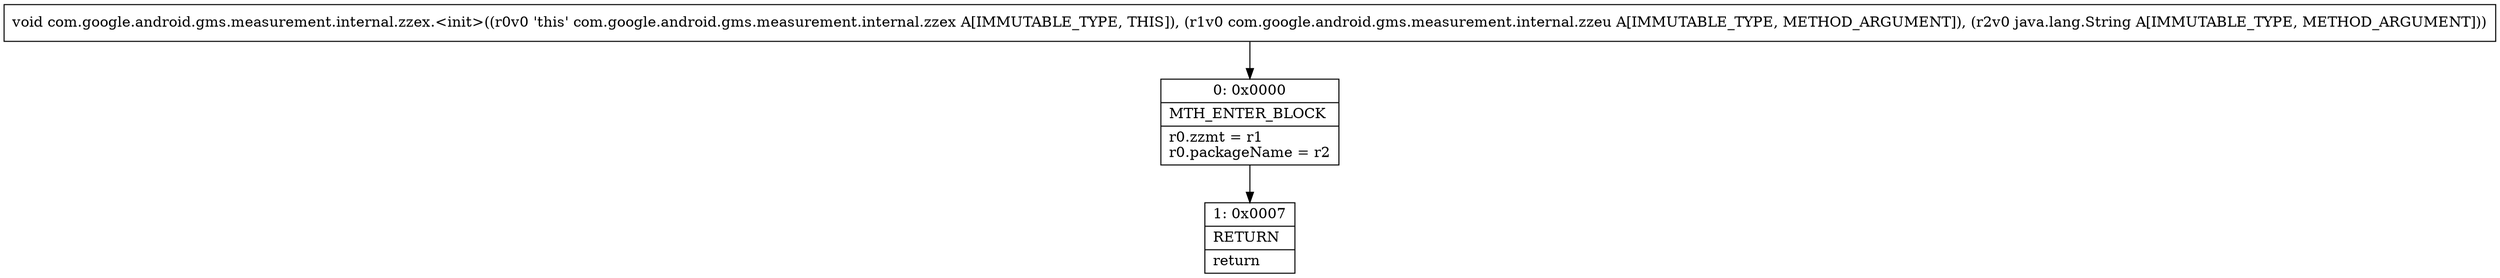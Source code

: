 digraph "CFG forcom.google.android.gms.measurement.internal.zzex.\<init\>(Lcom\/google\/android\/gms\/measurement\/internal\/zzeu;Ljava\/lang\/String;)V" {
Node_0 [shape=record,label="{0\:\ 0x0000|MTH_ENTER_BLOCK\l|r0.zzmt = r1\lr0.packageName = r2\l}"];
Node_1 [shape=record,label="{1\:\ 0x0007|RETURN\l|return\l}"];
MethodNode[shape=record,label="{void com.google.android.gms.measurement.internal.zzex.\<init\>((r0v0 'this' com.google.android.gms.measurement.internal.zzex A[IMMUTABLE_TYPE, THIS]), (r1v0 com.google.android.gms.measurement.internal.zzeu A[IMMUTABLE_TYPE, METHOD_ARGUMENT]), (r2v0 java.lang.String A[IMMUTABLE_TYPE, METHOD_ARGUMENT])) }"];
MethodNode -> Node_0;
Node_0 -> Node_1;
}

